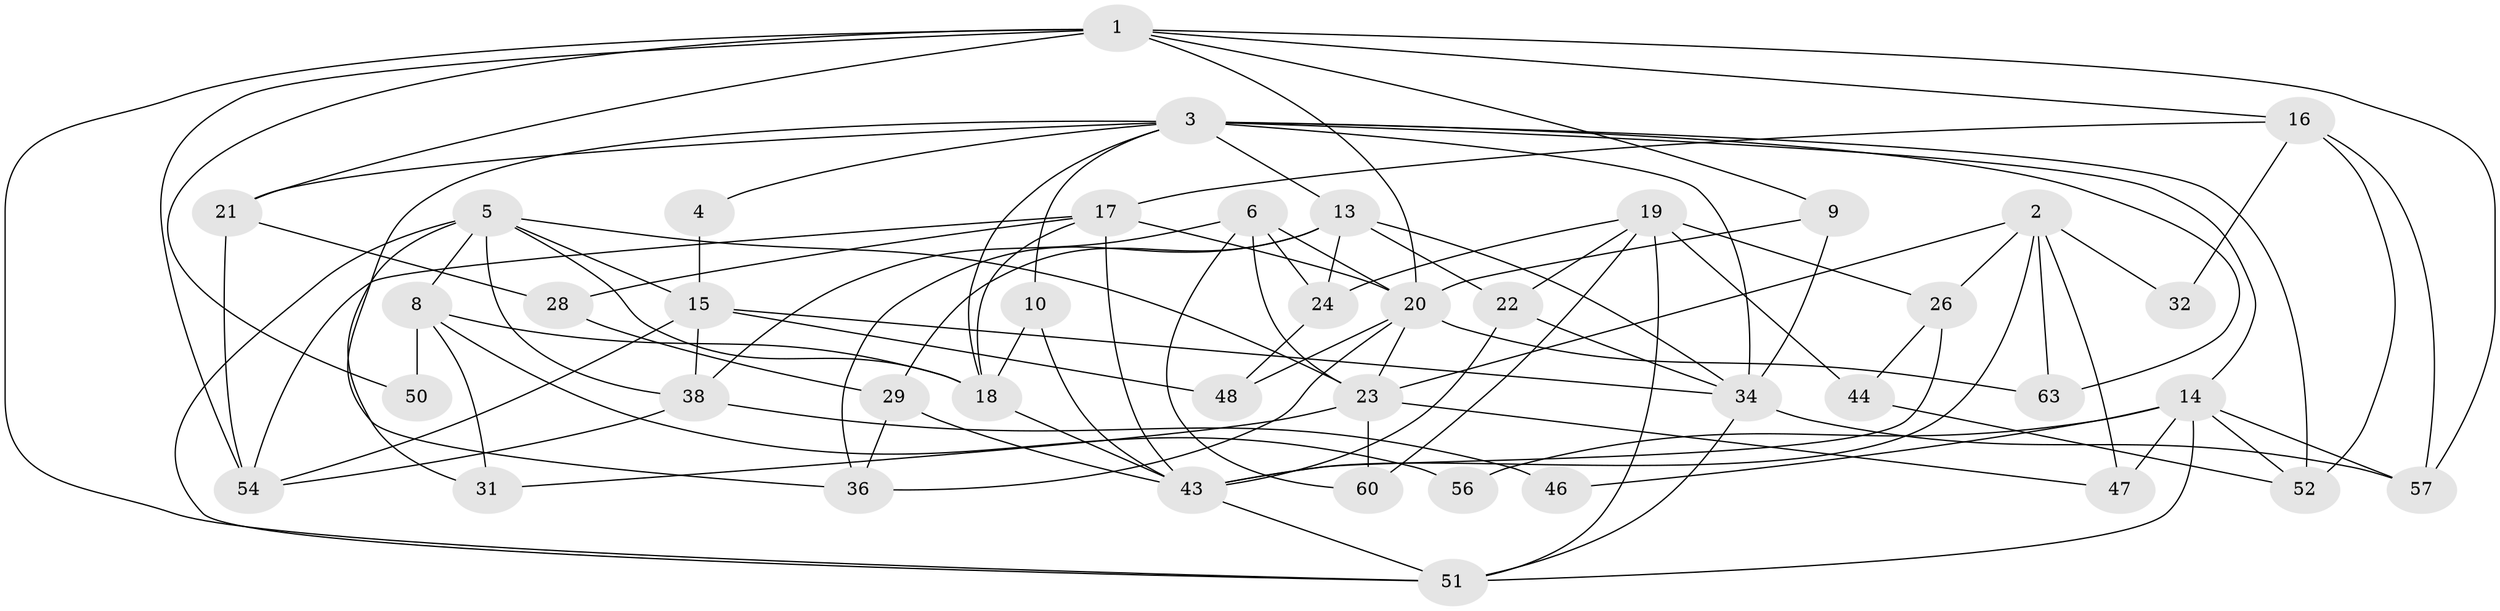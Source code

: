 // original degree distribution, {6: 0.07936507936507936, 5: 0.14285714285714285, 8: 0.031746031746031744, 2: 0.14285714285714285, 4: 0.2698412698412698, 3: 0.2857142857142857, 7: 0.047619047619047616}
// Generated by graph-tools (version 1.1) at 2025/11/02/27/25 16:11:21]
// undirected, 42 vertices, 99 edges
graph export_dot {
graph [start="1"]
  node [color=gray90,style=filled];
  1 [super="+11"];
  2 [super="+7"];
  3 [super="+53"];
  4;
  5 [super="+27"];
  6 [super="+40"];
  8 [super="+12"];
  9;
  10;
  13 [super="+61"];
  14 [super="+33"];
  15 [super="+58"];
  16 [super="+42"];
  17 [super="+25"];
  18 [super="+37"];
  19;
  20 [super="+30"];
  21;
  22 [super="+39"];
  23 [super="+35"];
  24 [super="+41"];
  26;
  28 [super="+49"];
  29 [super="+45"];
  31;
  32;
  34 [super="+55"];
  36;
  38 [super="+62"];
  43 [super="+59"];
  44;
  46;
  47;
  48;
  50;
  51;
  52;
  54;
  56;
  57;
  60;
  63;
  1 -- 57;
  1 -- 21;
  1 -- 9;
  1 -- 16;
  1 -- 51;
  1 -- 50;
  1 -- 20;
  1 -- 54;
  2 -- 26;
  2 -- 43;
  2 -- 32;
  2 -- 63;
  2 -- 47;
  2 -- 23;
  3 -- 10;
  3 -- 21;
  3 -- 36;
  3 -- 63;
  3 -- 18;
  3 -- 4;
  3 -- 52;
  3 -- 34;
  3 -- 13;
  3 -- 14;
  4 -- 15;
  5 -- 8 [weight=2];
  5 -- 18;
  5 -- 51;
  5 -- 38 [weight=2];
  5 -- 31;
  5 -- 23;
  5 -- 15;
  6 -- 24;
  6 -- 23 [weight=2];
  6 -- 60;
  6 -- 20;
  6 -- 38;
  8 -- 56;
  8 -- 18;
  8 -- 50;
  8 -- 31;
  9 -- 34;
  9 -- 20;
  10 -- 18;
  10 -- 43;
  13 -- 22;
  13 -- 34 [weight=2];
  13 -- 36;
  13 -- 29;
  13 -- 24;
  14 -- 52;
  14 -- 51;
  14 -- 47;
  14 -- 56;
  14 -- 57;
  14 -- 46;
  15 -- 48;
  15 -- 34;
  15 -- 54;
  15 -- 38;
  16 -- 57;
  16 -- 32;
  16 -- 52;
  16 -- 17;
  17 -- 54;
  17 -- 20;
  17 -- 28;
  17 -- 18;
  17 -- 43;
  18 -- 43;
  19 -- 51;
  19 -- 26;
  19 -- 44;
  19 -- 60;
  19 -- 24;
  19 -- 22;
  20 -- 63;
  20 -- 36;
  20 -- 48;
  20 -- 23;
  21 -- 54;
  21 -- 28;
  22 -- 34;
  22 -- 43;
  23 -- 60;
  23 -- 47;
  23 -- 31;
  24 -- 48;
  26 -- 43;
  26 -- 44;
  28 -- 29;
  29 -- 36;
  29 -- 43;
  34 -- 51;
  34 -- 57;
  38 -- 46;
  38 -- 54;
  43 -- 51;
  44 -- 52;
}
